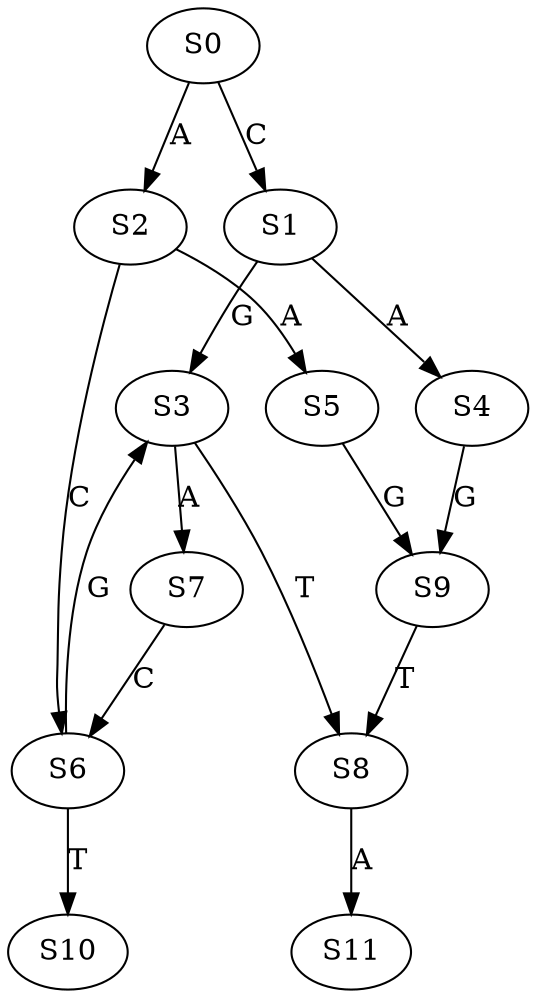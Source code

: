 strict digraph  {
	S0 -> S1 [ label = C ];
	S0 -> S2 [ label = A ];
	S1 -> S3 [ label = G ];
	S1 -> S4 [ label = A ];
	S2 -> S5 [ label = A ];
	S2 -> S6 [ label = C ];
	S3 -> S7 [ label = A ];
	S3 -> S8 [ label = T ];
	S4 -> S9 [ label = G ];
	S5 -> S9 [ label = G ];
	S6 -> S10 [ label = T ];
	S6 -> S3 [ label = G ];
	S7 -> S6 [ label = C ];
	S8 -> S11 [ label = A ];
	S9 -> S8 [ label = T ];
}
